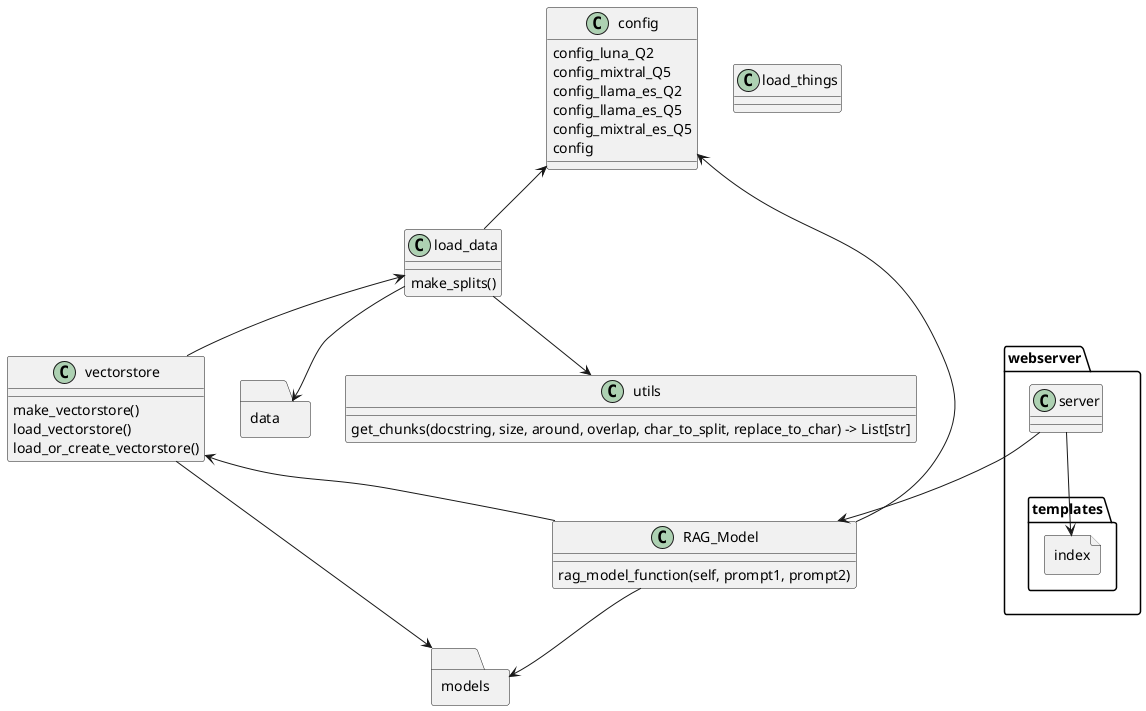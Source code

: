 @startuml
allowmixing
class vectorstore{
make_vectorstore()
load_vectorstore()
load_or_create_vectorstore()
}

class utils {
get_chunks(docstring, size, around, overlap, char_to_split, replace_to_char) -> List[str]
}

class RAG_Model {
rag_model_function(self, prompt1, prompt2)
}

class load_things {
}

class load_data {
make_splits()
}

class config {
config_luna_Q2
config_mixtral_Q5
config_llama_es_Q2
config_llama_es_Q5
config_mixtral_es_Q5
config
}



folder webserver {
class server {

}
folder templates {
file index
}
}

folder models
folder data


config <-- load_data
config <-- RAG_Model
vectorstore <-- RAG_Model
load_data <-- vectorstore

load_data --> utils

vectorstore --> models
RAG_Model --> models
load_data --> data

server --> RAG_Model
server --> index


@enduml